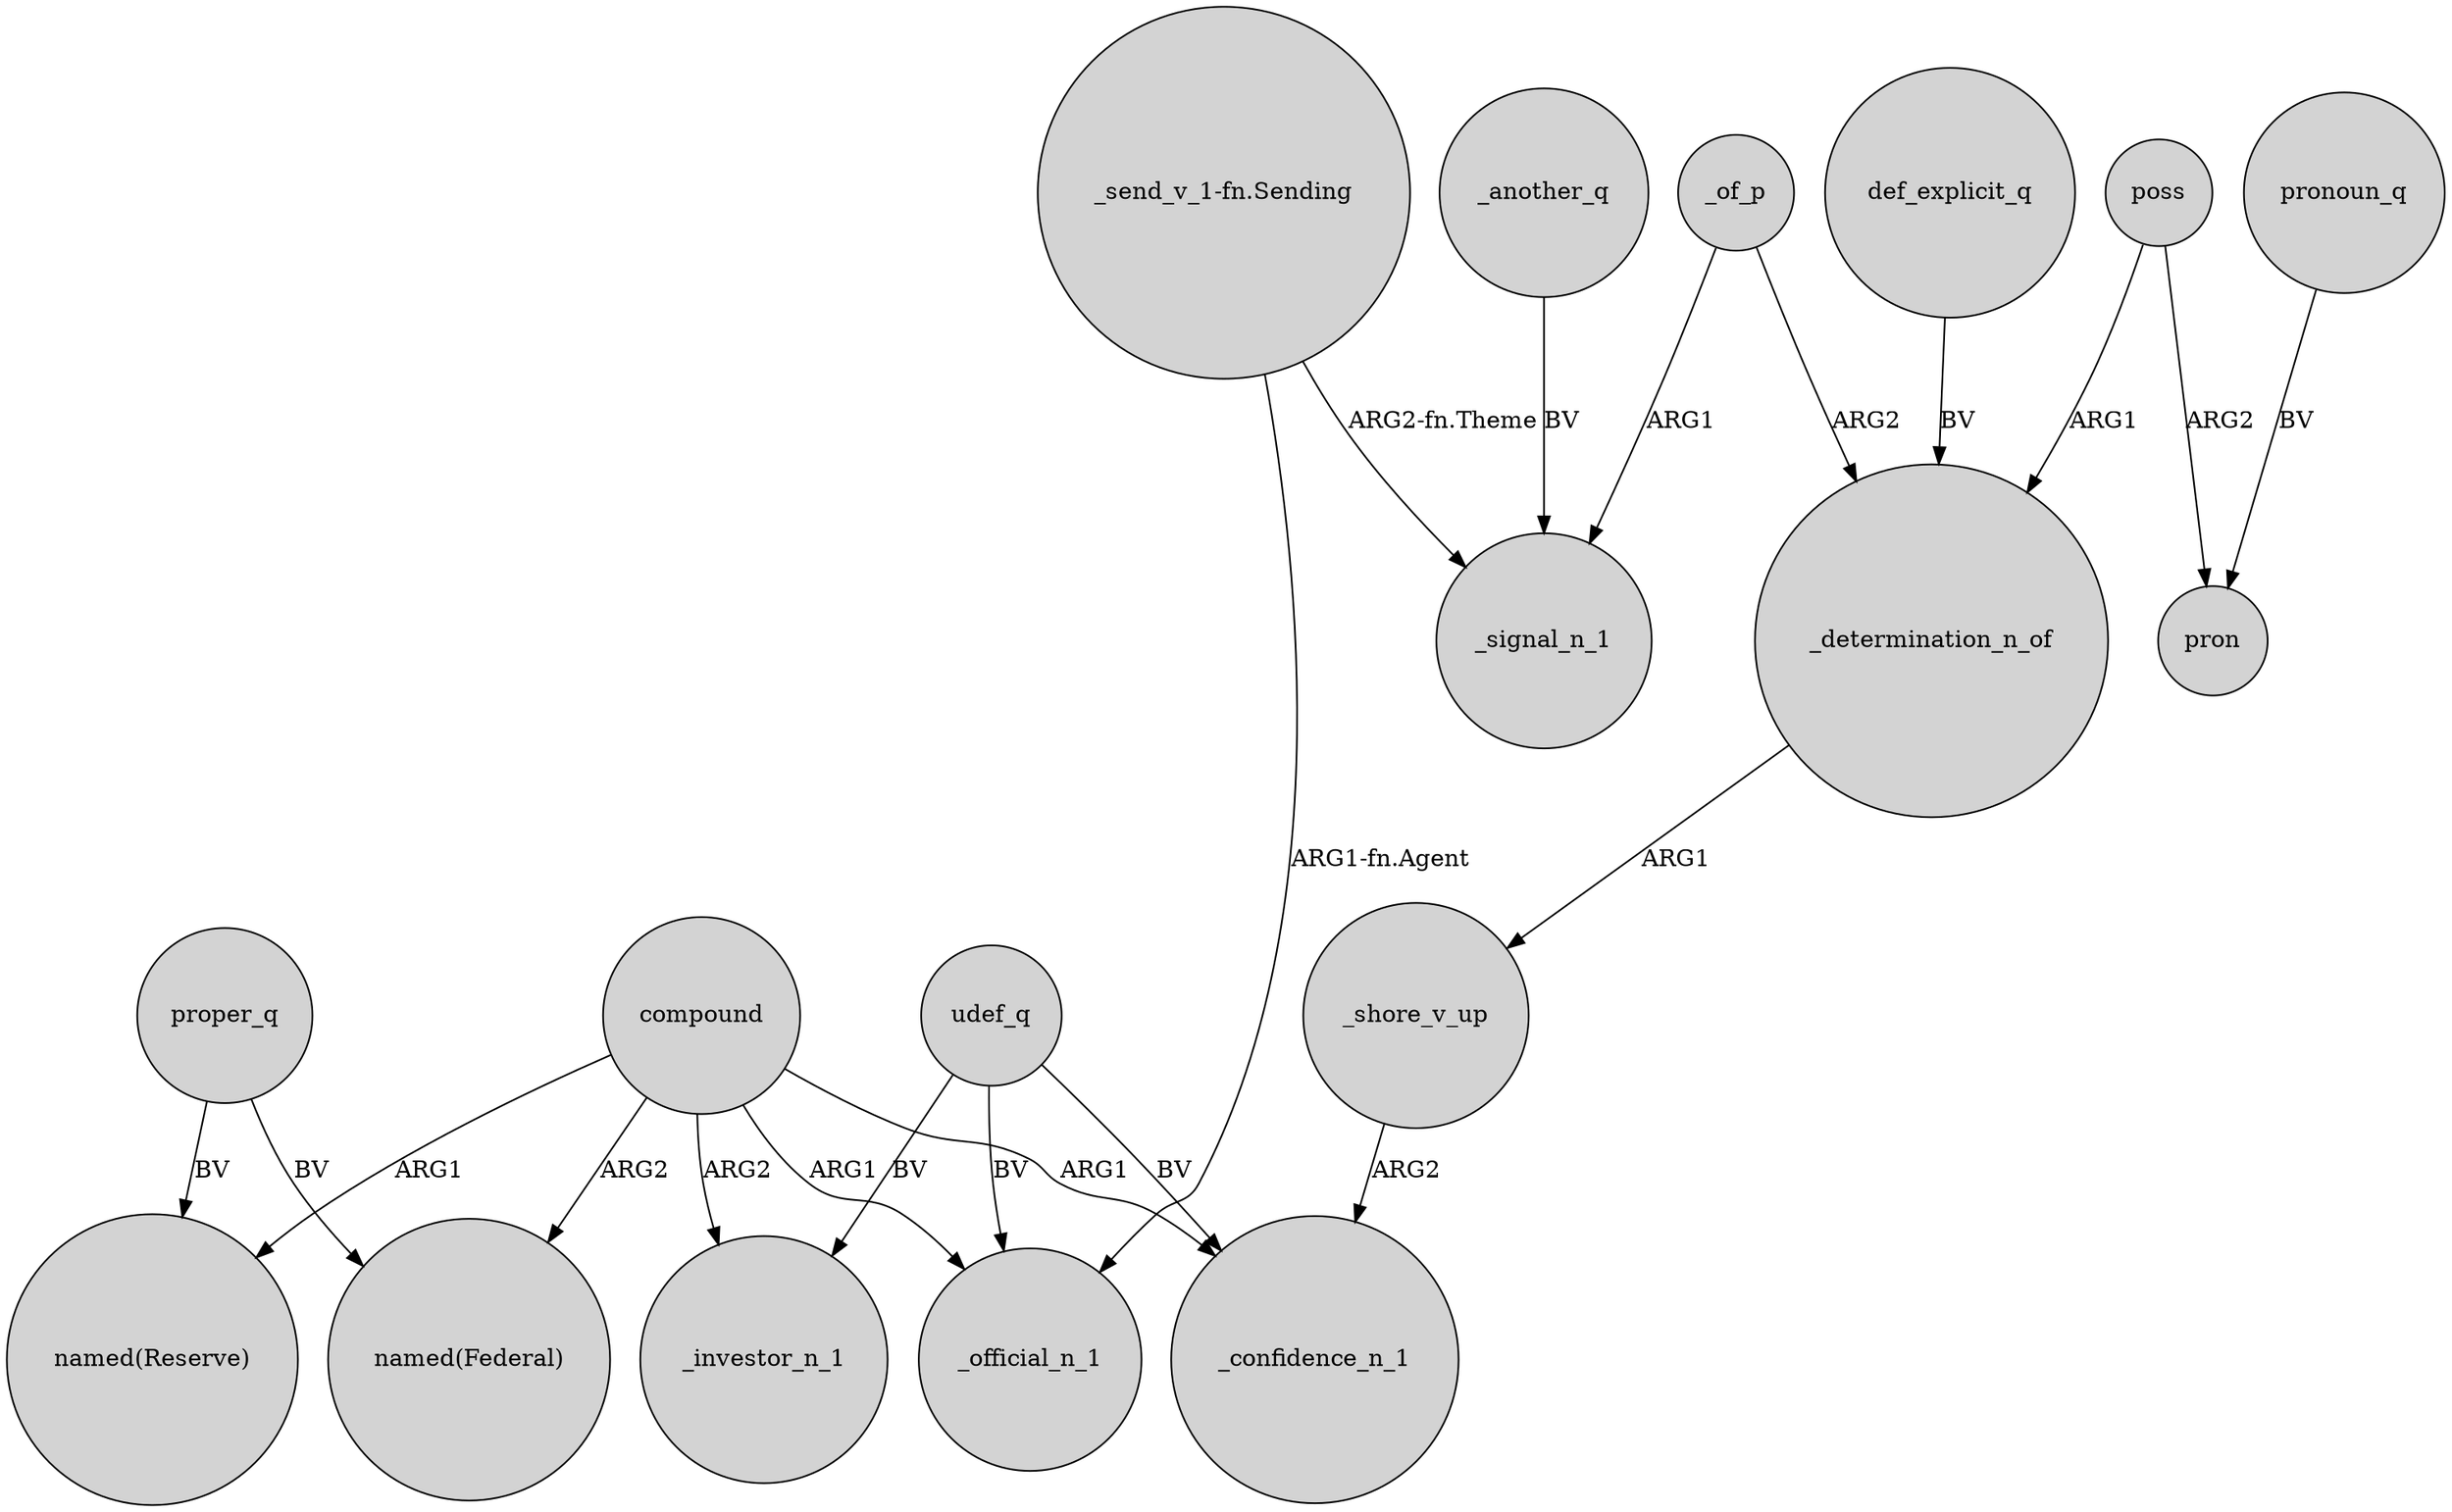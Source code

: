 digraph {
	node [shape=circle style=filled]
	compound -> "named(Reserve)" [label=ARG1]
	"_send_v_1-fn.Sending" -> _signal_n_1 [label="ARG2-fn.Theme"]
	proper_q -> "named(Reserve)" [label=BV]
	poss -> _determination_n_of [label=ARG1]
	poss -> pron [label=ARG2]
	udef_q -> _investor_n_1 [label=BV]
	_determination_n_of -> _shore_v_up [label=ARG1]
	compound -> _investor_n_1 [label=ARG2]
	_of_p -> _signal_n_1 [label=ARG1]
	def_explicit_q -> _determination_n_of [label=BV]
	pronoun_q -> pron [label=BV]
	"_send_v_1-fn.Sending" -> _official_n_1 [label="ARG1-fn.Agent"]
	udef_q -> _official_n_1 [label=BV]
	compound -> _confidence_n_1 [label=ARG1]
	udef_q -> _confidence_n_1 [label=BV]
	_of_p -> _determination_n_of [label=ARG2]
	_another_q -> _signal_n_1 [label=BV]
	proper_q -> "named(Federal)" [label=BV]
	compound -> _official_n_1 [label=ARG1]
	_shore_v_up -> _confidence_n_1 [label=ARG2]
	compound -> "named(Federal)" [label=ARG2]
}
